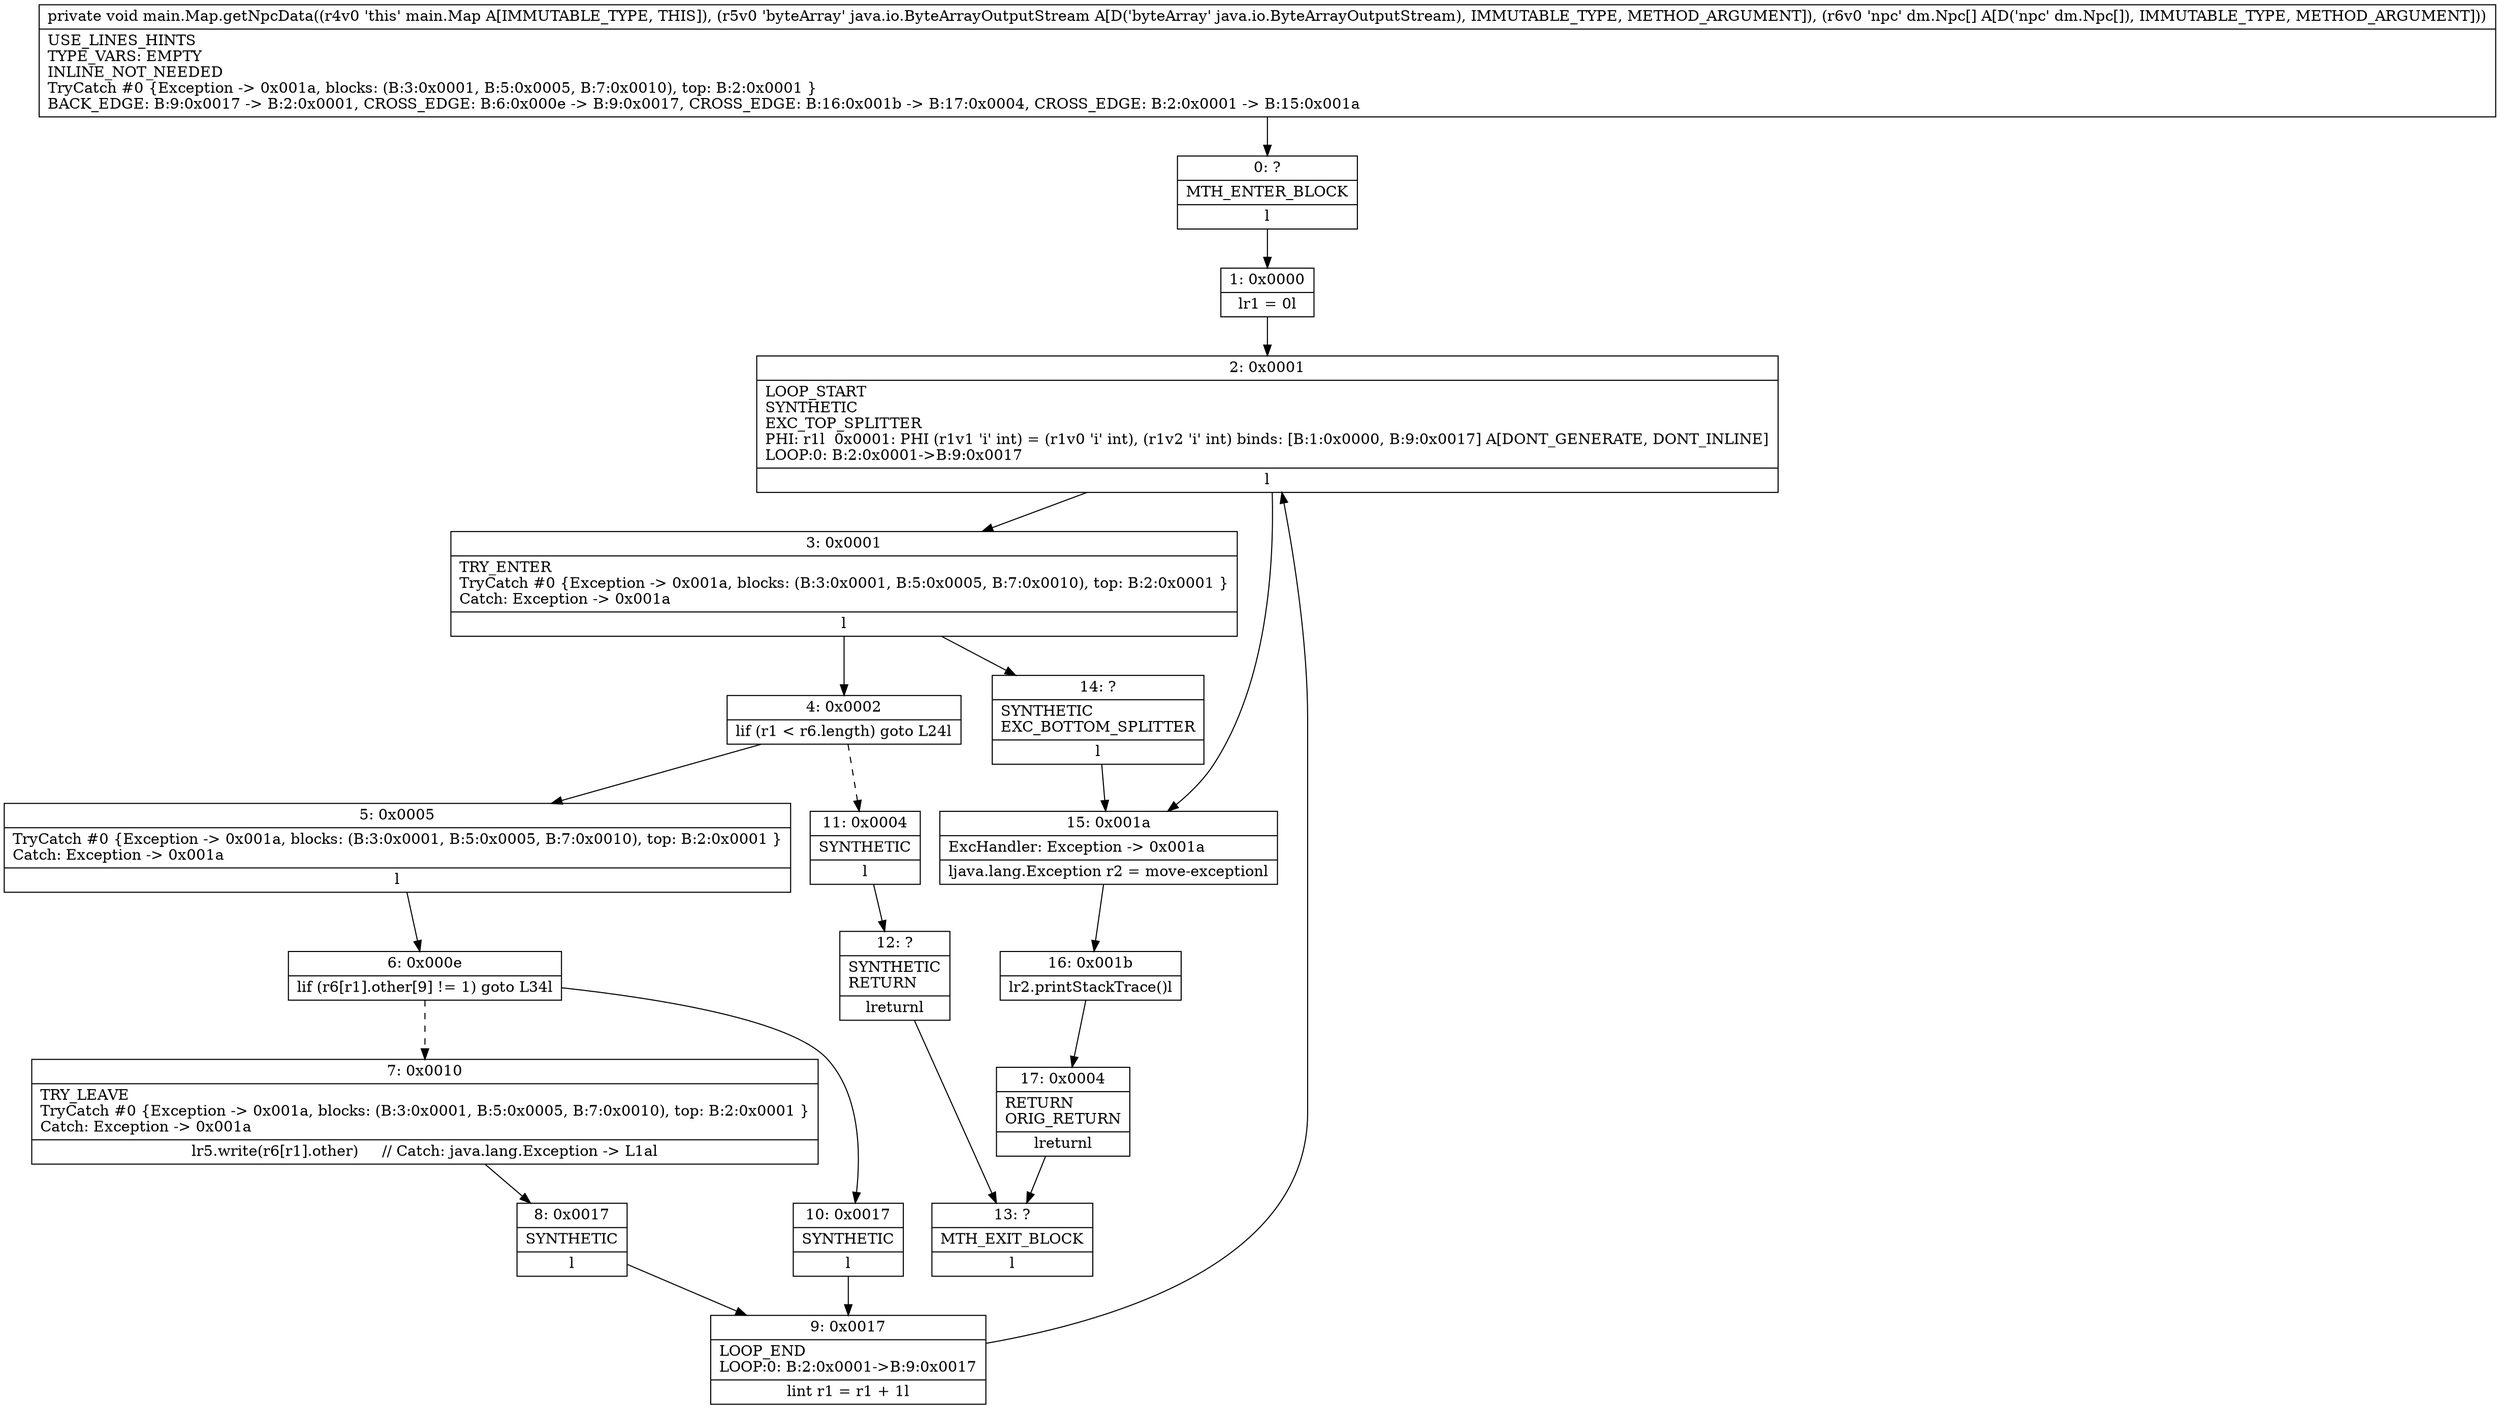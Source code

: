 digraph "CFG formain.Map.getNpcData(Ljava\/io\/ByteArrayOutputStream;[Ldm\/Npc;)V" {
Node_0 [shape=record,label="{0\:\ ?|MTH_ENTER_BLOCK\l|l}"];
Node_1 [shape=record,label="{1\:\ 0x0000|lr1 = 0l}"];
Node_2 [shape=record,label="{2\:\ 0x0001|LOOP_START\lSYNTHETIC\lEXC_TOP_SPLITTER\lPHI: r1l  0x0001: PHI (r1v1 'i' int) = (r1v0 'i' int), (r1v2 'i' int) binds: [B:1:0x0000, B:9:0x0017] A[DONT_GENERATE, DONT_INLINE]\lLOOP:0: B:2:0x0001\-\>B:9:0x0017\l|l}"];
Node_3 [shape=record,label="{3\:\ 0x0001|TRY_ENTER\lTryCatch #0 \{Exception \-\> 0x001a, blocks: (B:3:0x0001, B:5:0x0005, B:7:0x0010), top: B:2:0x0001 \}\lCatch: Exception \-\> 0x001a\l|l}"];
Node_4 [shape=record,label="{4\:\ 0x0002|lif (r1 \< r6.length) goto L24l}"];
Node_5 [shape=record,label="{5\:\ 0x0005|TryCatch #0 \{Exception \-\> 0x001a, blocks: (B:3:0x0001, B:5:0x0005, B:7:0x0010), top: B:2:0x0001 \}\lCatch: Exception \-\> 0x001a\l|l}"];
Node_6 [shape=record,label="{6\:\ 0x000e|lif (r6[r1].other[9] != 1) goto L34l}"];
Node_7 [shape=record,label="{7\:\ 0x0010|TRY_LEAVE\lTryCatch #0 \{Exception \-\> 0x001a, blocks: (B:3:0x0001, B:5:0x0005, B:7:0x0010), top: B:2:0x0001 \}\lCatch: Exception \-\> 0x001a\l|lr5.write(r6[r1].other)     \/\/ Catch: java.lang.Exception \-\> L1al}"];
Node_8 [shape=record,label="{8\:\ 0x0017|SYNTHETIC\l|l}"];
Node_9 [shape=record,label="{9\:\ 0x0017|LOOP_END\lLOOP:0: B:2:0x0001\-\>B:9:0x0017\l|lint r1 = r1 + 1l}"];
Node_10 [shape=record,label="{10\:\ 0x0017|SYNTHETIC\l|l}"];
Node_11 [shape=record,label="{11\:\ 0x0004|SYNTHETIC\l|l}"];
Node_12 [shape=record,label="{12\:\ ?|SYNTHETIC\lRETURN\l|lreturnl}"];
Node_13 [shape=record,label="{13\:\ ?|MTH_EXIT_BLOCK\l|l}"];
Node_14 [shape=record,label="{14\:\ ?|SYNTHETIC\lEXC_BOTTOM_SPLITTER\l|l}"];
Node_15 [shape=record,label="{15\:\ 0x001a|ExcHandler: Exception \-\> 0x001a\l|ljava.lang.Exception r2 = move\-exceptionl}"];
Node_16 [shape=record,label="{16\:\ 0x001b|lr2.printStackTrace()l}"];
Node_17 [shape=record,label="{17\:\ 0x0004|RETURN\lORIG_RETURN\l|lreturnl}"];
MethodNode[shape=record,label="{private void main.Map.getNpcData((r4v0 'this' main.Map A[IMMUTABLE_TYPE, THIS]), (r5v0 'byteArray' java.io.ByteArrayOutputStream A[D('byteArray' java.io.ByteArrayOutputStream), IMMUTABLE_TYPE, METHOD_ARGUMENT]), (r6v0 'npc' dm.Npc[] A[D('npc' dm.Npc[]), IMMUTABLE_TYPE, METHOD_ARGUMENT]))  | USE_LINES_HINTS\lTYPE_VARS: EMPTY\lINLINE_NOT_NEEDED\lTryCatch #0 \{Exception \-\> 0x001a, blocks: (B:3:0x0001, B:5:0x0005, B:7:0x0010), top: B:2:0x0001 \}\lBACK_EDGE: B:9:0x0017 \-\> B:2:0x0001, CROSS_EDGE: B:6:0x000e \-\> B:9:0x0017, CROSS_EDGE: B:16:0x001b \-\> B:17:0x0004, CROSS_EDGE: B:2:0x0001 \-\> B:15:0x001a\l}"];
MethodNode -> Node_0;
Node_0 -> Node_1;
Node_1 -> Node_2;
Node_2 -> Node_3;
Node_2 -> Node_15;
Node_3 -> Node_4;
Node_3 -> Node_14;
Node_4 -> Node_5;
Node_4 -> Node_11[style=dashed];
Node_5 -> Node_6;
Node_6 -> Node_7[style=dashed];
Node_6 -> Node_10;
Node_7 -> Node_8;
Node_8 -> Node_9;
Node_9 -> Node_2;
Node_10 -> Node_9;
Node_11 -> Node_12;
Node_12 -> Node_13;
Node_14 -> Node_15;
Node_15 -> Node_16;
Node_16 -> Node_17;
Node_17 -> Node_13;
}

